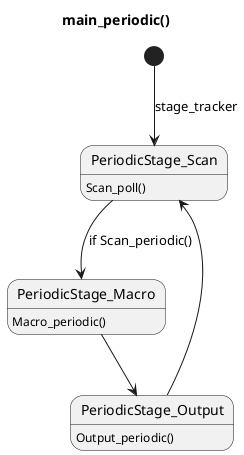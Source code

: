 '
' main_periodic.uml
'

@startuml
title main_periodic()
[*] --> PeriodicStage_Scan : stage_tracker
PeriodicStage_Scan : Scan_poll()
PeriodicStage_Scan --> PeriodicStage_Macro : if Scan_periodic()
PeriodicStage_Macro : Macro_periodic()
PeriodicStage_Macro --> PeriodicStage_Output
PeriodicStage_Output : Output_periodic()
PeriodicStage_Output --> PeriodicStage_Scan
@enduml